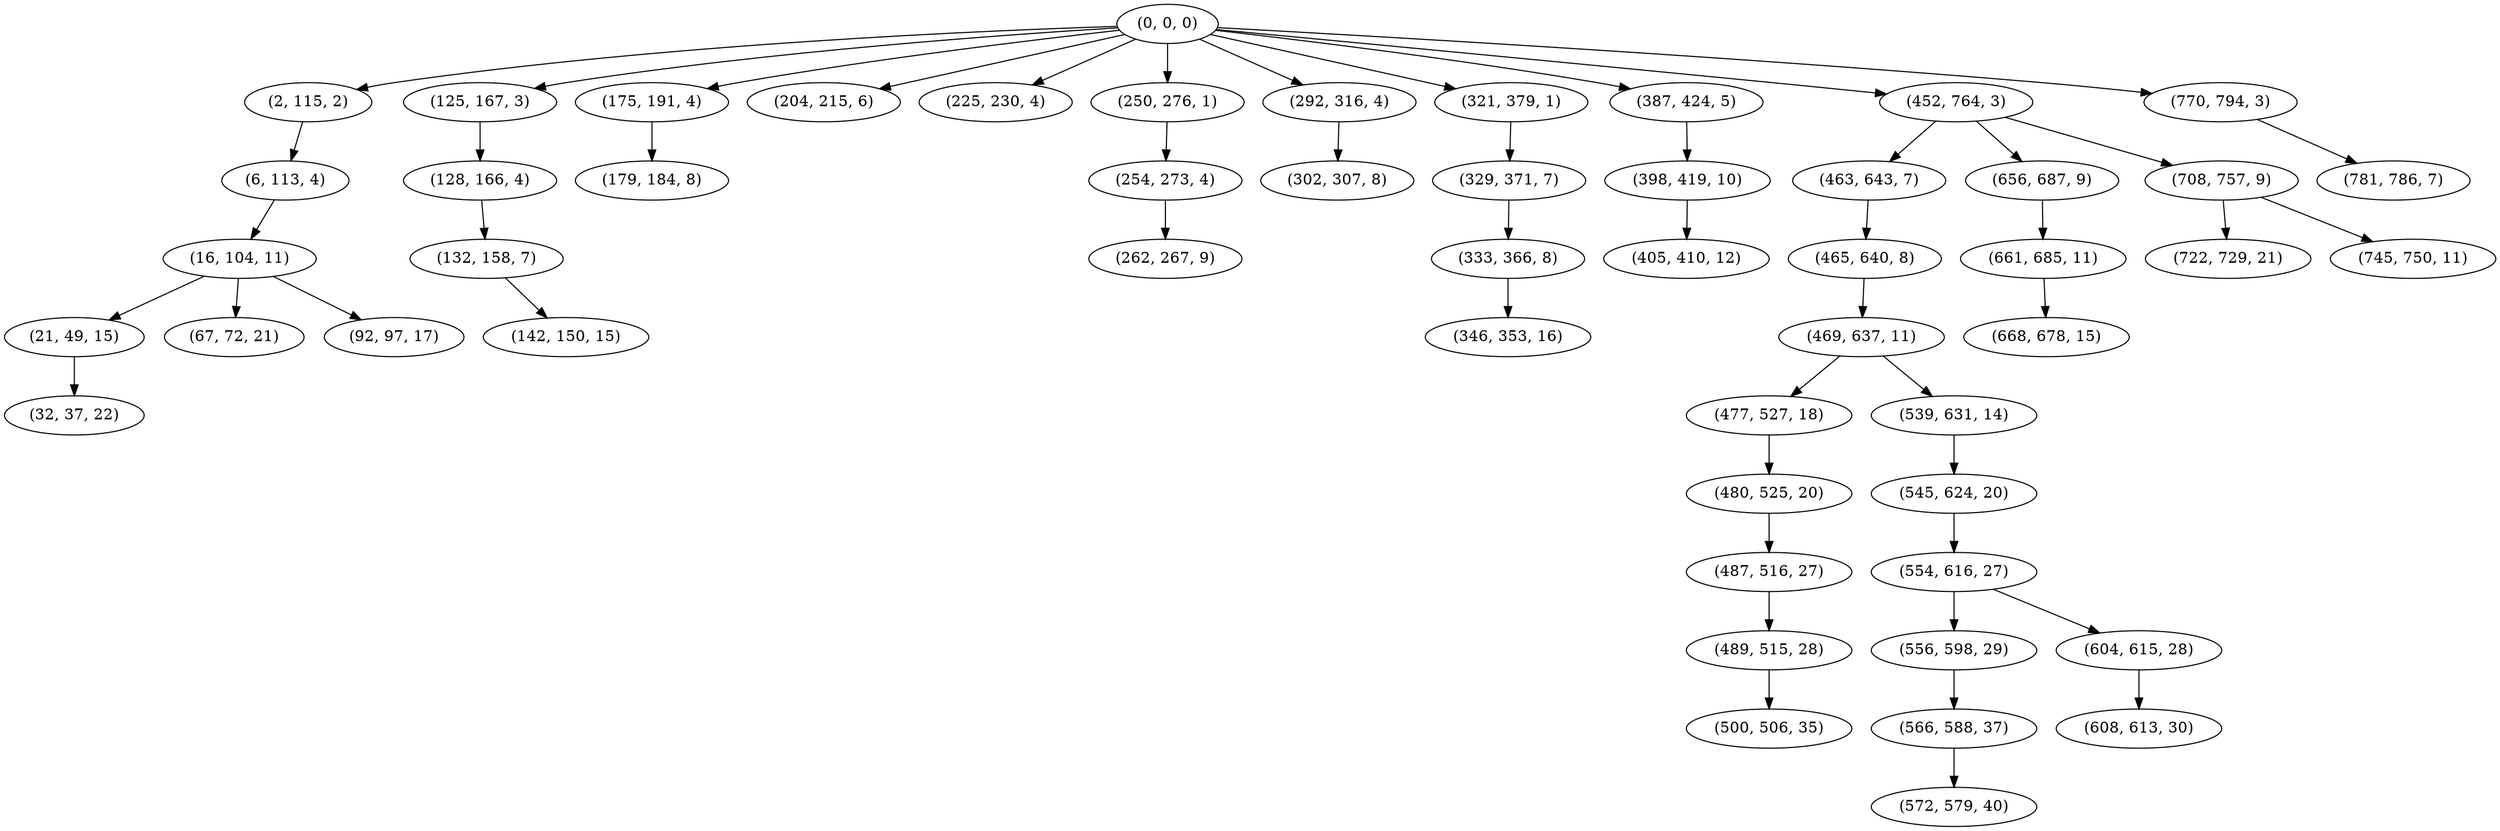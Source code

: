 digraph tree {
    "(0, 0, 0)";
    "(2, 115, 2)";
    "(6, 113, 4)";
    "(16, 104, 11)";
    "(21, 49, 15)";
    "(32, 37, 22)";
    "(67, 72, 21)";
    "(92, 97, 17)";
    "(125, 167, 3)";
    "(128, 166, 4)";
    "(132, 158, 7)";
    "(142, 150, 15)";
    "(175, 191, 4)";
    "(179, 184, 8)";
    "(204, 215, 6)";
    "(225, 230, 4)";
    "(250, 276, 1)";
    "(254, 273, 4)";
    "(262, 267, 9)";
    "(292, 316, 4)";
    "(302, 307, 8)";
    "(321, 379, 1)";
    "(329, 371, 7)";
    "(333, 366, 8)";
    "(346, 353, 16)";
    "(387, 424, 5)";
    "(398, 419, 10)";
    "(405, 410, 12)";
    "(452, 764, 3)";
    "(463, 643, 7)";
    "(465, 640, 8)";
    "(469, 637, 11)";
    "(477, 527, 18)";
    "(480, 525, 20)";
    "(487, 516, 27)";
    "(489, 515, 28)";
    "(500, 506, 35)";
    "(539, 631, 14)";
    "(545, 624, 20)";
    "(554, 616, 27)";
    "(556, 598, 29)";
    "(566, 588, 37)";
    "(572, 579, 40)";
    "(604, 615, 28)";
    "(608, 613, 30)";
    "(656, 687, 9)";
    "(661, 685, 11)";
    "(668, 678, 15)";
    "(708, 757, 9)";
    "(722, 729, 21)";
    "(745, 750, 11)";
    "(770, 794, 3)";
    "(781, 786, 7)";
    "(0, 0, 0)" -> "(2, 115, 2)";
    "(0, 0, 0)" -> "(125, 167, 3)";
    "(0, 0, 0)" -> "(175, 191, 4)";
    "(0, 0, 0)" -> "(204, 215, 6)";
    "(0, 0, 0)" -> "(225, 230, 4)";
    "(0, 0, 0)" -> "(250, 276, 1)";
    "(0, 0, 0)" -> "(292, 316, 4)";
    "(0, 0, 0)" -> "(321, 379, 1)";
    "(0, 0, 0)" -> "(387, 424, 5)";
    "(0, 0, 0)" -> "(452, 764, 3)";
    "(0, 0, 0)" -> "(770, 794, 3)";
    "(2, 115, 2)" -> "(6, 113, 4)";
    "(6, 113, 4)" -> "(16, 104, 11)";
    "(16, 104, 11)" -> "(21, 49, 15)";
    "(16, 104, 11)" -> "(67, 72, 21)";
    "(16, 104, 11)" -> "(92, 97, 17)";
    "(21, 49, 15)" -> "(32, 37, 22)";
    "(125, 167, 3)" -> "(128, 166, 4)";
    "(128, 166, 4)" -> "(132, 158, 7)";
    "(132, 158, 7)" -> "(142, 150, 15)";
    "(175, 191, 4)" -> "(179, 184, 8)";
    "(250, 276, 1)" -> "(254, 273, 4)";
    "(254, 273, 4)" -> "(262, 267, 9)";
    "(292, 316, 4)" -> "(302, 307, 8)";
    "(321, 379, 1)" -> "(329, 371, 7)";
    "(329, 371, 7)" -> "(333, 366, 8)";
    "(333, 366, 8)" -> "(346, 353, 16)";
    "(387, 424, 5)" -> "(398, 419, 10)";
    "(398, 419, 10)" -> "(405, 410, 12)";
    "(452, 764, 3)" -> "(463, 643, 7)";
    "(452, 764, 3)" -> "(656, 687, 9)";
    "(452, 764, 3)" -> "(708, 757, 9)";
    "(463, 643, 7)" -> "(465, 640, 8)";
    "(465, 640, 8)" -> "(469, 637, 11)";
    "(469, 637, 11)" -> "(477, 527, 18)";
    "(469, 637, 11)" -> "(539, 631, 14)";
    "(477, 527, 18)" -> "(480, 525, 20)";
    "(480, 525, 20)" -> "(487, 516, 27)";
    "(487, 516, 27)" -> "(489, 515, 28)";
    "(489, 515, 28)" -> "(500, 506, 35)";
    "(539, 631, 14)" -> "(545, 624, 20)";
    "(545, 624, 20)" -> "(554, 616, 27)";
    "(554, 616, 27)" -> "(556, 598, 29)";
    "(554, 616, 27)" -> "(604, 615, 28)";
    "(556, 598, 29)" -> "(566, 588, 37)";
    "(566, 588, 37)" -> "(572, 579, 40)";
    "(604, 615, 28)" -> "(608, 613, 30)";
    "(656, 687, 9)" -> "(661, 685, 11)";
    "(661, 685, 11)" -> "(668, 678, 15)";
    "(708, 757, 9)" -> "(722, 729, 21)";
    "(708, 757, 9)" -> "(745, 750, 11)";
    "(770, 794, 3)" -> "(781, 786, 7)";
}
